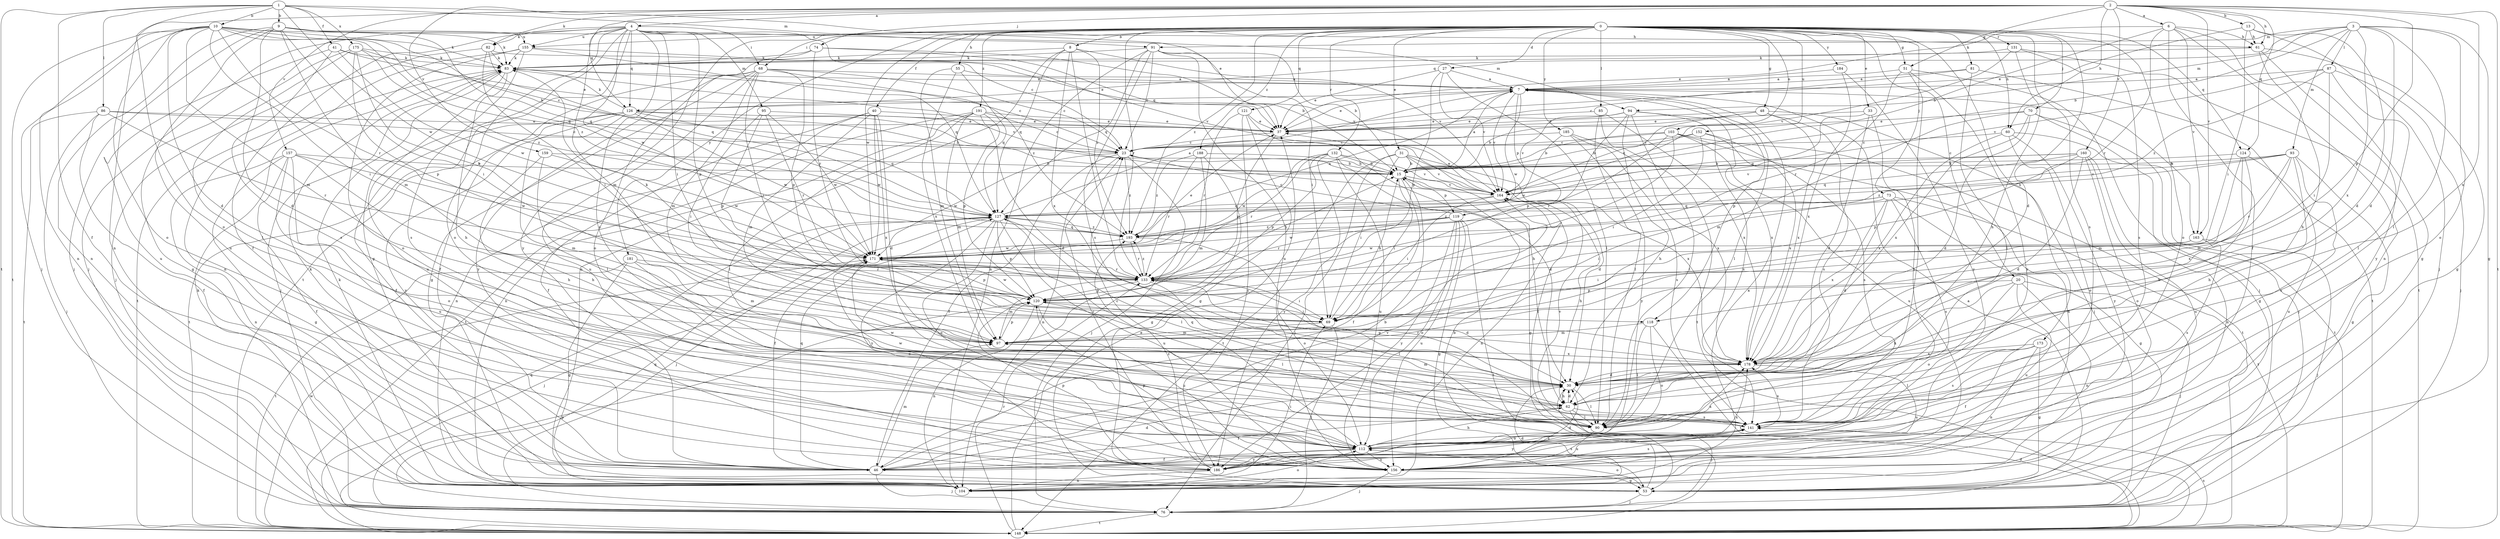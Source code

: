 strict digraph  {
0;
1;
2;
3;
4;
6;
7;
8;
9;
10;
13;
15;
20;
23;
27;
30;
31;
33;
37;
40;
41;
46;
48;
51;
53;
55;
60;
61;
62;
68;
69;
70;
73;
74;
76;
81;
82;
83;
85;
86;
87;
90;
91;
93;
94;
95;
97;
103;
104;
112;
118;
119;
120;
121;
124;
126;
127;
131;
132;
133;
141;
148;
152;
155;
156;
157;
159;
160;
163;
164;
171;
173;
175;
178;
181;
184;
185;
186;
188;
191;
193;
0 -> 8  [label=b];
0 -> 20  [label=c];
0 -> 27  [label=d];
0 -> 30  [label=d];
0 -> 31  [label=e];
0 -> 33  [label=e];
0 -> 40  [label=f];
0 -> 48  [label=g];
0 -> 51  [label=g];
0 -> 55  [label=h];
0 -> 60  [label=h];
0 -> 68  [label=i];
0 -> 70  [label=j];
0 -> 73  [label=j];
0 -> 81  [label=k];
0 -> 85  [label=l];
0 -> 103  [label=n];
0 -> 112  [label=o];
0 -> 121  [label=q];
0 -> 124  [label=q];
0 -> 131  [label=r];
0 -> 132  [label=r];
0 -> 133  [label=r];
0 -> 141  [label=s];
0 -> 152  [label=u];
0 -> 155  [label=u];
0 -> 171  [label=w];
0 -> 173  [label=x];
0 -> 181  [label=y];
0 -> 184  [label=y];
0 -> 185  [label=y];
0 -> 186  [label=y];
0 -> 188  [label=z];
0 -> 191  [label=z];
0 -> 193  [label=z];
1 -> 9  [label=b];
1 -> 10  [label=b];
1 -> 37  [label=e];
1 -> 41  [label=f];
1 -> 46  [label=f];
1 -> 86  [label=l];
1 -> 91  [label=m];
1 -> 112  [label=o];
1 -> 148  [label=t];
1 -> 171  [label=w];
1 -> 175  [label=x];
2 -> 4  [label=a];
2 -> 6  [label=a];
2 -> 13  [label=b];
2 -> 51  [label=g];
2 -> 60  [label=h];
2 -> 61  [label=h];
2 -> 74  [label=j];
2 -> 82  [label=k];
2 -> 104  [label=n];
2 -> 118  [label=p];
2 -> 124  [label=q];
2 -> 126  [label=q];
2 -> 148  [label=t];
2 -> 157  [label=v];
2 -> 159  [label=v];
2 -> 160  [label=v];
2 -> 163  [label=v];
2 -> 178  [label=x];
3 -> 15  [label=b];
3 -> 30  [label=d];
3 -> 53  [label=g];
3 -> 87  [label=l];
3 -> 90  [label=l];
3 -> 91  [label=m];
3 -> 93  [label=m];
3 -> 94  [label=m];
3 -> 112  [label=o];
3 -> 126  [label=q];
3 -> 178  [label=x];
4 -> 23  [label=c];
4 -> 46  [label=f];
4 -> 53  [label=g];
4 -> 68  [label=i];
4 -> 69  [label=i];
4 -> 76  [label=j];
4 -> 82  [label=k];
4 -> 94  [label=m];
4 -> 95  [label=m];
4 -> 97  [label=m];
4 -> 112  [label=o];
4 -> 118  [label=p];
4 -> 126  [label=q];
4 -> 141  [label=s];
4 -> 148  [label=t];
4 -> 155  [label=u];
4 -> 171  [label=w];
6 -> 15  [label=b];
6 -> 37  [label=e];
6 -> 46  [label=f];
6 -> 53  [label=g];
6 -> 61  [label=h];
6 -> 104  [label=n];
6 -> 133  [label=r];
6 -> 163  [label=v];
7 -> 37  [label=e];
7 -> 90  [label=l];
7 -> 118  [label=p];
7 -> 119  [label=p];
7 -> 126  [label=q];
7 -> 163  [label=v];
7 -> 164  [label=v];
7 -> 171  [label=w];
8 -> 83  [label=k];
8 -> 104  [label=n];
8 -> 127  [label=q];
8 -> 133  [label=r];
8 -> 164  [label=v];
8 -> 178  [label=x];
8 -> 193  [label=z];
9 -> 30  [label=d];
9 -> 69  [label=i];
9 -> 76  [label=j];
9 -> 83  [label=k];
9 -> 97  [label=m];
9 -> 104  [label=n];
9 -> 127  [label=q];
9 -> 155  [label=u];
9 -> 156  [label=u];
10 -> 15  [label=b];
10 -> 30  [label=d];
10 -> 61  [label=h];
10 -> 69  [label=i];
10 -> 76  [label=j];
10 -> 83  [label=k];
10 -> 97  [label=m];
10 -> 104  [label=n];
10 -> 112  [label=o];
10 -> 127  [label=q];
10 -> 133  [label=r];
10 -> 148  [label=t];
10 -> 193  [label=z];
13 -> 30  [label=d];
13 -> 37  [label=e];
13 -> 61  [label=h];
13 -> 69  [label=i];
13 -> 76  [label=j];
15 -> 7  [label=a];
15 -> 46  [label=f];
15 -> 53  [label=g];
15 -> 69  [label=i];
15 -> 119  [label=p];
15 -> 164  [label=v];
20 -> 62  [label=h];
20 -> 76  [label=j];
20 -> 104  [label=n];
20 -> 112  [label=o];
20 -> 120  [label=p];
20 -> 156  [label=u];
23 -> 15  [label=b];
23 -> 46  [label=f];
23 -> 76  [label=j];
23 -> 104  [label=n];
23 -> 171  [label=w];
23 -> 193  [label=z];
27 -> 7  [label=a];
27 -> 37  [label=e];
27 -> 90  [label=l];
27 -> 120  [label=p];
27 -> 164  [label=v];
30 -> 62  [label=h];
30 -> 90  [label=l];
30 -> 97  [label=m];
30 -> 133  [label=r];
31 -> 15  [label=b];
31 -> 30  [label=d];
31 -> 69  [label=i];
31 -> 76  [label=j];
31 -> 148  [label=t];
31 -> 164  [label=v];
31 -> 178  [label=x];
33 -> 30  [label=d];
33 -> 37  [label=e];
33 -> 127  [label=q];
33 -> 141  [label=s];
37 -> 23  [label=c];
37 -> 120  [label=p];
40 -> 30  [label=d];
40 -> 37  [label=e];
40 -> 46  [label=f];
40 -> 97  [label=m];
40 -> 104  [label=n];
40 -> 171  [label=w];
40 -> 178  [label=x];
41 -> 37  [label=e];
41 -> 83  [label=k];
41 -> 141  [label=s];
41 -> 156  [label=u];
41 -> 171  [label=w];
46 -> 15  [label=b];
46 -> 30  [label=d];
46 -> 76  [label=j];
46 -> 83  [label=k];
46 -> 97  [label=m];
46 -> 127  [label=q];
46 -> 164  [label=v];
46 -> 178  [label=x];
48 -> 15  [label=b];
48 -> 37  [label=e];
48 -> 76  [label=j];
48 -> 141  [label=s];
48 -> 164  [label=v];
48 -> 178  [label=x];
51 -> 7  [label=a];
51 -> 76  [label=j];
51 -> 90  [label=l];
51 -> 133  [label=r];
51 -> 186  [label=y];
53 -> 15  [label=b];
53 -> 76  [label=j];
53 -> 112  [label=o];
55 -> 7  [label=a];
55 -> 97  [label=m];
55 -> 127  [label=q];
55 -> 178  [label=x];
60 -> 23  [label=c];
60 -> 112  [label=o];
60 -> 148  [label=t];
60 -> 178  [label=x];
60 -> 186  [label=y];
61 -> 53  [label=g];
61 -> 62  [label=h];
61 -> 83  [label=k];
61 -> 186  [label=y];
62 -> 30  [label=d];
62 -> 46  [label=f];
62 -> 76  [label=j];
62 -> 90  [label=l];
62 -> 141  [label=s];
62 -> 171  [label=w];
68 -> 7  [label=a];
68 -> 23  [label=c];
68 -> 46  [label=f];
68 -> 53  [label=g];
68 -> 69  [label=i];
68 -> 97  [label=m];
68 -> 120  [label=p];
68 -> 156  [label=u];
68 -> 186  [label=y];
68 -> 193  [label=z];
69 -> 15  [label=b];
69 -> 76  [label=j];
69 -> 97  [label=m];
70 -> 30  [label=d];
70 -> 37  [label=e];
70 -> 53  [label=g];
70 -> 76  [label=j];
70 -> 97  [label=m];
70 -> 178  [label=x];
73 -> 30  [label=d];
73 -> 53  [label=g];
73 -> 69  [label=i];
73 -> 127  [label=q];
73 -> 141  [label=s];
73 -> 148  [label=t];
73 -> 178  [label=x];
73 -> 193  [label=z];
74 -> 15  [label=b];
74 -> 83  [label=k];
74 -> 112  [label=o];
74 -> 133  [label=r];
74 -> 164  [label=v];
76 -> 7  [label=a];
76 -> 83  [label=k];
76 -> 127  [label=q];
76 -> 148  [label=t];
81 -> 7  [label=a];
81 -> 23  [label=c];
81 -> 90  [label=l];
81 -> 148  [label=t];
82 -> 37  [label=e];
82 -> 69  [label=i];
82 -> 76  [label=j];
82 -> 83  [label=k];
82 -> 127  [label=q];
83 -> 7  [label=a];
83 -> 23  [label=c];
83 -> 62  [label=h];
83 -> 76  [label=j];
83 -> 148  [label=t];
83 -> 156  [label=u];
83 -> 164  [label=v];
85 -> 37  [label=e];
85 -> 90  [label=l];
85 -> 148  [label=t];
85 -> 178  [label=x];
86 -> 23  [label=c];
86 -> 37  [label=e];
86 -> 46  [label=f];
86 -> 76  [label=j];
86 -> 133  [label=r];
86 -> 148  [label=t];
87 -> 7  [label=a];
87 -> 69  [label=i];
87 -> 76  [label=j];
87 -> 90  [label=l];
87 -> 164  [label=v];
87 -> 193  [label=z];
90 -> 156  [label=u];
90 -> 164  [label=v];
91 -> 15  [label=b];
91 -> 23  [label=c];
91 -> 69  [label=i];
91 -> 83  [label=k];
91 -> 104  [label=n];
91 -> 127  [label=q];
91 -> 141  [label=s];
91 -> 156  [label=u];
93 -> 15  [label=b];
93 -> 53  [label=g];
93 -> 62  [label=h];
93 -> 97  [label=m];
93 -> 133  [label=r];
93 -> 141  [label=s];
93 -> 164  [label=v];
93 -> 193  [label=z];
94 -> 37  [label=e];
94 -> 62  [label=h];
94 -> 90  [label=l];
94 -> 120  [label=p];
94 -> 141  [label=s];
94 -> 164  [label=v];
94 -> 178  [label=x];
95 -> 37  [label=e];
95 -> 69  [label=i];
95 -> 120  [label=p];
95 -> 133  [label=r];
95 -> 171  [label=w];
97 -> 120  [label=p];
97 -> 178  [label=x];
103 -> 15  [label=b];
103 -> 23  [label=c];
103 -> 69  [label=i];
103 -> 104  [label=n];
103 -> 133  [label=r];
103 -> 148  [label=t];
103 -> 156  [label=u];
104 -> 7  [label=a];
104 -> 30  [label=d];
104 -> 69  [label=i];
104 -> 83  [label=k];
104 -> 112  [label=o];
112 -> 23  [label=c];
112 -> 46  [label=f];
112 -> 62  [label=h];
112 -> 141  [label=s];
112 -> 156  [label=u];
112 -> 178  [label=x];
112 -> 186  [label=y];
118 -> 90  [label=l];
118 -> 97  [label=m];
118 -> 112  [label=o];
118 -> 148  [label=t];
119 -> 23  [label=c];
119 -> 53  [label=g];
119 -> 112  [label=o];
119 -> 133  [label=r];
119 -> 148  [label=t];
119 -> 156  [label=u];
119 -> 171  [label=w];
119 -> 186  [label=y];
119 -> 193  [label=z];
120 -> 69  [label=i];
120 -> 83  [label=k];
120 -> 90  [label=l];
120 -> 104  [label=n];
120 -> 156  [label=u];
120 -> 171  [label=w];
121 -> 37  [label=e];
121 -> 53  [label=g];
121 -> 62  [label=h];
121 -> 133  [label=r];
121 -> 186  [label=y];
124 -> 15  [label=b];
124 -> 62  [label=h];
124 -> 97  [label=m];
124 -> 156  [label=u];
124 -> 178  [label=x];
126 -> 15  [label=b];
126 -> 37  [label=e];
126 -> 46  [label=f];
126 -> 83  [label=k];
126 -> 90  [label=l];
126 -> 127  [label=q];
126 -> 148  [label=t];
126 -> 171  [label=w];
126 -> 186  [label=y];
127 -> 7  [label=a];
127 -> 46  [label=f];
127 -> 76  [label=j];
127 -> 90  [label=l];
127 -> 112  [label=o];
127 -> 120  [label=p];
127 -> 156  [label=u];
127 -> 186  [label=y];
127 -> 193  [label=z];
131 -> 62  [label=h];
131 -> 83  [label=k];
131 -> 141  [label=s];
131 -> 148  [label=t];
131 -> 164  [label=v];
132 -> 15  [label=b];
132 -> 30  [label=d];
132 -> 120  [label=p];
132 -> 133  [label=r];
132 -> 156  [label=u];
132 -> 164  [label=v];
132 -> 171  [label=w];
132 -> 186  [label=y];
133 -> 15  [label=b];
133 -> 30  [label=d];
133 -> 69  [label=i];
133 -> 90  [label=l];
133 -> 97  [label=m];
133 -> 120  [label=p];
133 -> 193  [label=z];
141 -> 112  [label=o];
141 -> 127  [label=q];
141 -> 171  [label=w];
141 -> 178  [label=x];
141 -> 186  [label=y];
148 -> 30  [label=d];
148 -> 37  [label=e];
148 -> 120  [label=p];
148 -> 127  [label=q];
148 -> 133  [label=r];
148 -> 141  [label=s];
148 -> 171  [label=w];
152 -> 15  [label=b];
152 -> 23  [label=c];
152 -> 69  [label=i];
152 -> 141  [label=s];
152 -> 178  [label=x];
155 -> 83  [label=k];
155 -> 104  [label=n];
155 -> 112  [label=o];
155 -> 127  [label=q];
155 -> 141  [label=s];
155 -> 164  [label=v];
156 -> 30  [label=d];
156 -> 53  [label=g];
156 -> 76  [label=j];
156 -> 120  [label=p];
156 -> 141  [label=s];
157 -> 15  [label=b];
157 -> 46  [label=f];
157 -> 53  [label=g];
157 -> 62  [label=h];
157 -> 104  [label=n];
157 -> 112  [label=o];
157 -> 156  [label=u];
157 -> 171  [label=w];
159 -> 15  [label=b];
159 -> 62  [label=h];
159 -> 97  [label=m];
159 -> 171  [label=w];
160 -> 15  [label=b];
160 -> 30  [label=d];
160 -> 104  [label=n];
160 -> 112  [label=o];
160 -> 120  [label=p];
160 -> 127  [label=q];
160 -> 156  [label=u];
160 -> 164  [label=v];
163 -> 69  [label=i];
163 -> 76  [label=j];
163 -> 141  [label=s];
163 -> 171  [label=w];
164 -> 37  [label=e];
164 -> 62  [label=h];
164 -> 69  [label=i];
164 -> 90  [label=l];
164 -> 104  [label=n];
164 -> 127  [label=q];
171 -> 37  [label=e];
171 -> 76  [label=j];
171 -> 120  [label=p];
171 -> 133  [label=r];
173 -> 46  [label=f];
173 -> 53  [label=g];
173 -> 90  [label=l];
173 -> 104  [label=n];
173 -> 141  [label=s];
173 -> 178  [label=x];
175 -> 23  [label=c];
175 -> 53  [label=g];
175 -> 83  [label=k];
175 -> 90  [label=l];
175 -> 120  [label=p];
175 -> 133  [label=r];
175 -> 193  [label=z];
178 -> 30  [label=d];
178 -> 120  [label=p];
178 -> 156  [label=u];
181 -> 53  [label=g];
181 -> 97  [label=m];
181 -> 112  [label=o];
181 -> 133  [label=r];
181 -> 148  [label=t];
184 -> 7  [label=a];
184 -> 178  [label=x];
184 -> 186  [label=y];
185 -> 23  [label=c];
185 -> 141  [label=s];
185 -> 171  [label=w];
185 -> 178  [label=x];
185 -> 186  [label=y];
186 -> 23  [label=c];
186 -> 104  [label=n];
186 -> 120  [label=p];
186 -> 141  [label=s];
186 -> 193  [label=z];
188 -> 15  [label=b];
188 -> 53  [label=g];
188 -> 97  [label=m];
188 -> 133  [label=r];
188 -> 193  [label=z];
191 -> 23  [label=c];
191 -> 30  [label=d];
191 -> 37  [label=e];
191 -> 90  [label=l];
191 -> 97  [label=m];
191 -> 104  [label=n];
191 -> 120  [label=p];
191 -> 148  [label=t];
193 -> 7  [label=a];
193 -> 112  [label=o];
193 -> 127  [label=q];
193 -> 133  [label=r];
193 -> 171  [label=w];
}
